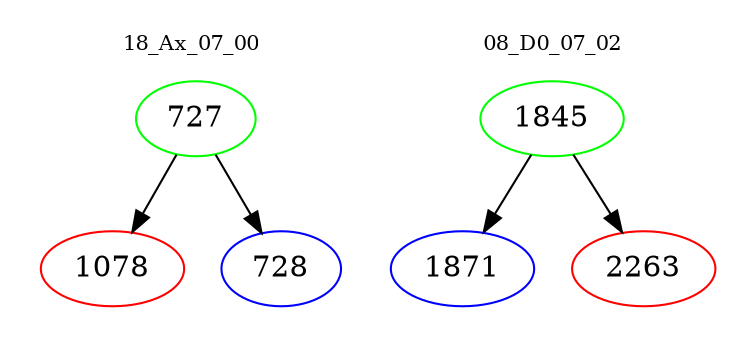 digraph{
subgraph cluster_0 {
color = white
label = "18_Ax_07_00";
fontsize=10;
T0_727 [label="727", color="green"]
T0_727 -> T0_1078 [color="black"]
T0_1078 [label="1078", color="red"]
T0_727 -> T0_728 [color="black"]
T0_728 [label="728", color="blue"]
}
subgraph cluster_1 {
color = white
label = "08_D0_07_02";
fontsize=10;
T1_1845 [label="1845", color="green"]
T1_1845 -> T1_1871 [color="black"]
T1_1871 [label="1871", color="blue"]
T1_1845 -> T1_2263 [color="black"]
T1_2263 [label="2263", color="red"]
}
}
